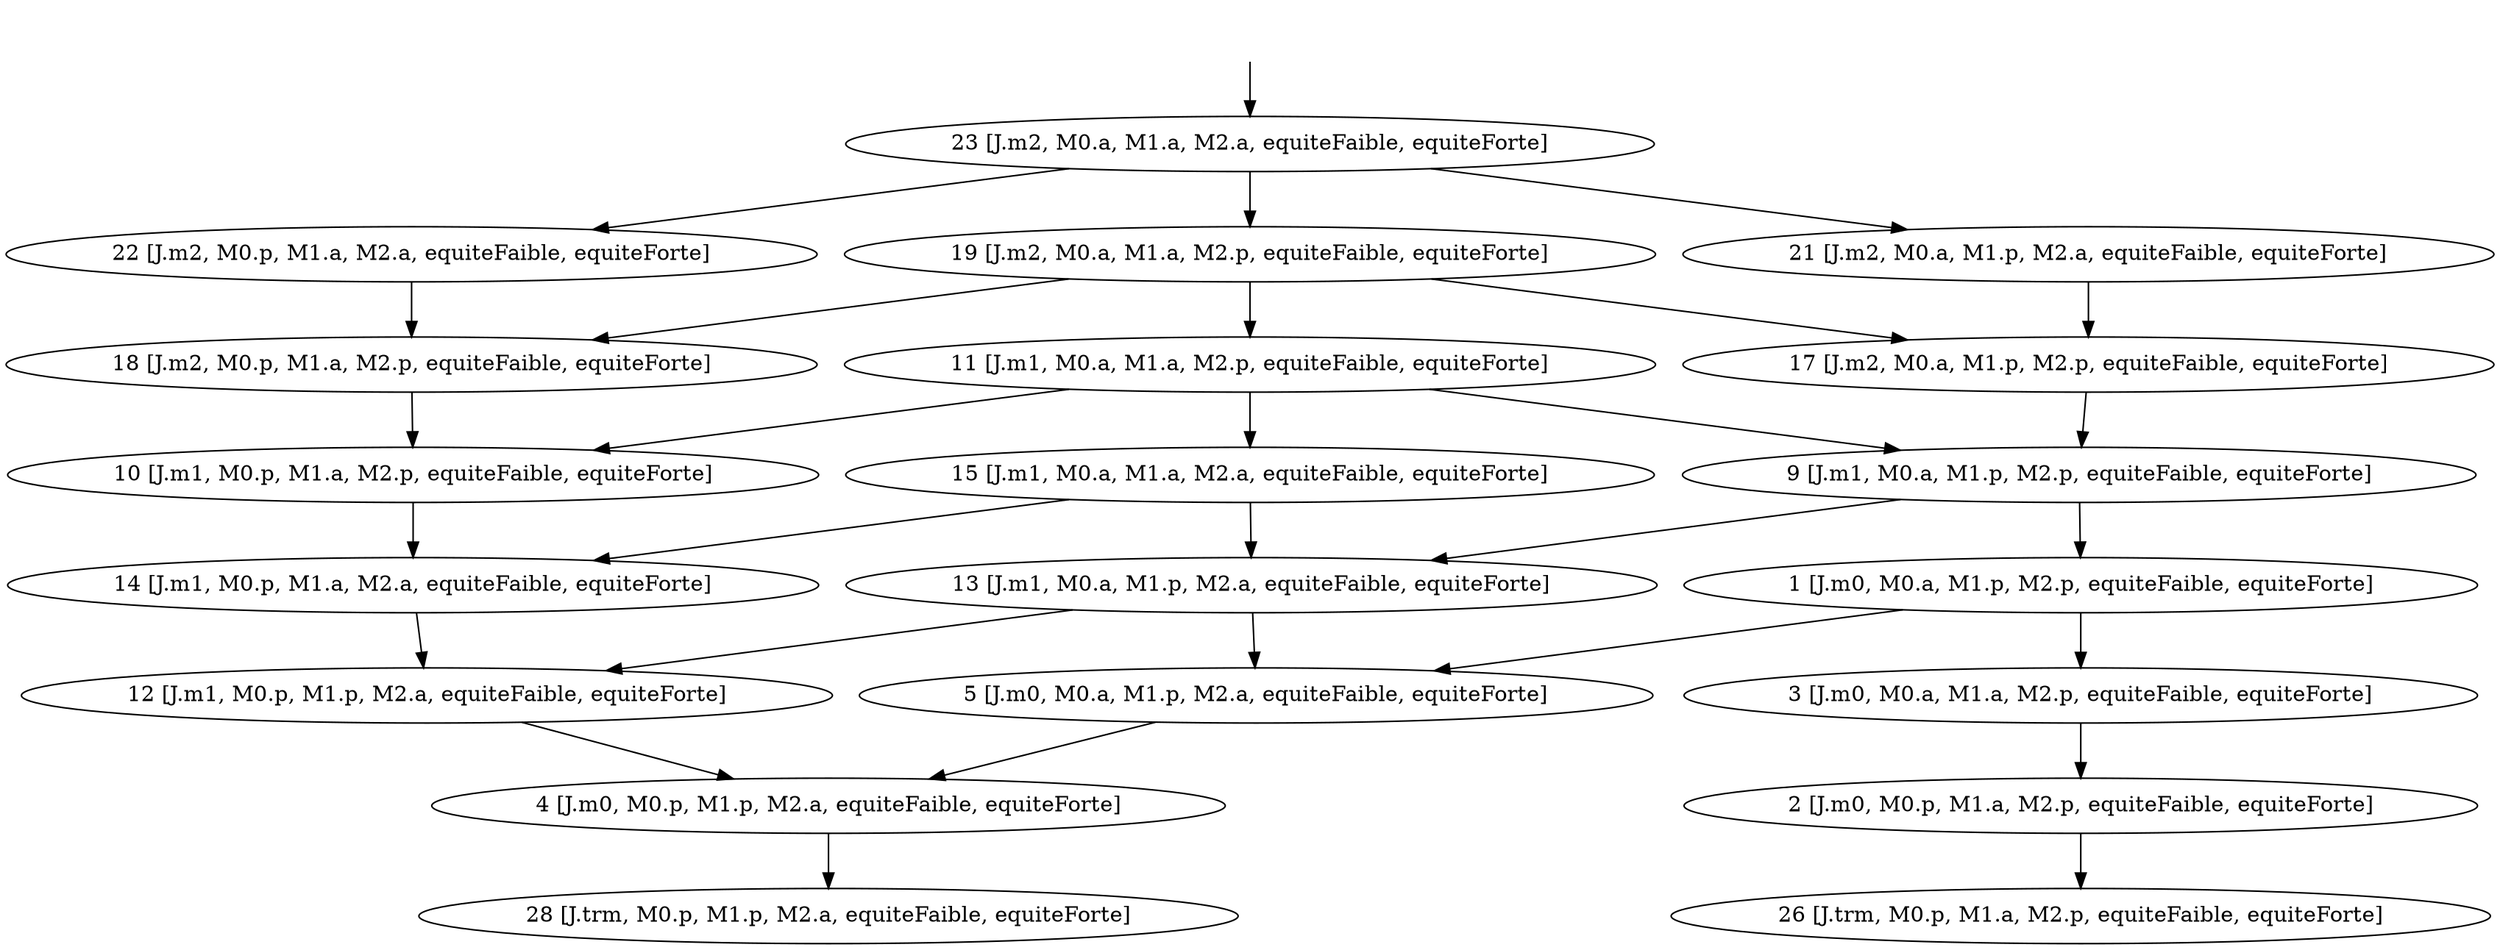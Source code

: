 digraph system {
_23[label="", shape=none ];
_23->23;
3 [label= "3 [J.m0, M0.a, M1.a, M2.p, equiteFaible, equiteForte]"];
5 [label= "5 [J.m0, M0.a, M1.p, M2.a, equiteFaible, equiteForte]"];
1 [label= "1 [J.m0, M0.a, M1.p, M2.p, equiteFaible, equiteForte]"];
2 [label= "2 [J.m0, M0.p, M1.a, M2.p, equiteFaible, equiteForte]"];
4 [label= "4 [J.m0, M0.p, M1.p, M2.a, equiteFaible, equiteForte]"];
15 [label= "15 [J.m1, M0.a, M1.a, M2.a, equiteFaible, equiteForte]"];
11 [label= "11 [J.m1, M0.a, M1.a, M2.p, equiteFaible, equiteForte]"];
13 [label= "13 [J.m1, M0.a, M1.p, M2.a, equiteFaible, equiteForte]"];
9 [label= "9 [J.m1, M0.a, M1.p, M2.p, equiteFaible, equiteForte]"];
14 [label= "14 [J.m1, M0.p, M1.a, M2.a, equiteFaible, equiteForte]"];
10 [label= "10 [J.m1, M0.p, M1.a, M2.p, equiteFaible, equiteForte]"];
12 [label= "12 [J.m1, M0.p, M1.p, M2.a, equiteFaible, equiteForte]"];
23 [label= "23 [J.m2, M0.a, M1.a, M2.a, equiteFaible, equiteForte]"];
19 [label= "19 [J.m2, M0.a, M1.a, M2.p, equiteFaible, equiteForte]"];
21 [label= "21 [J.m2, M0.a, M1.p, M2.a, equiteFaible, equiteForte]"];
17 [label= "17 [J.m2, M0.a, M1.p, M2.p, equiteFaible, equiteForte]"];
22 [label= "22 [J.m2, M0.p, M1.a, M2.a, equiteFaible, equiteForte]"];
18 [label= "18 [J.m2, M0.p, M1.a, M2.p, equiteFaible, equiteForte]"];
26 [label= "26 [J.trm, M0.p, M1.a, M2.p, equiteFaible, equiteForte]"];
28 [label= "28 [J.trm, M0.p, M1.p, M2.a, equiteFaible, equiteForte]"];
23->19 [label= ""];
11->15 [label= ""];
19->11 [label= ""];
15->13 [label= ""];
23->21 [label= ""];
11->9 [label= ""];
19->17 [label= ""];
1->3 [label= ""];
13->5 [label= ""];
21->17 [label= ""];
9->13 [label= ""];
1->5 [label= ""];
9->1 [label= ""];
17->9 [label= ""];
15->14 [label= ""];
23->22 [label= ""];
11->10 [label= ""];
19->18 [label= ""];
3->2 [label= ""];
13->12 [label= ""];
5->4 [label= ""];
22->18 [label= ""];
10->14 [label= ""];
18->10 [label= ""];
2->26 [label= ""];
14->12 [label= ""];
12->4 [label= ""];
4->28 [label= ""];
}
